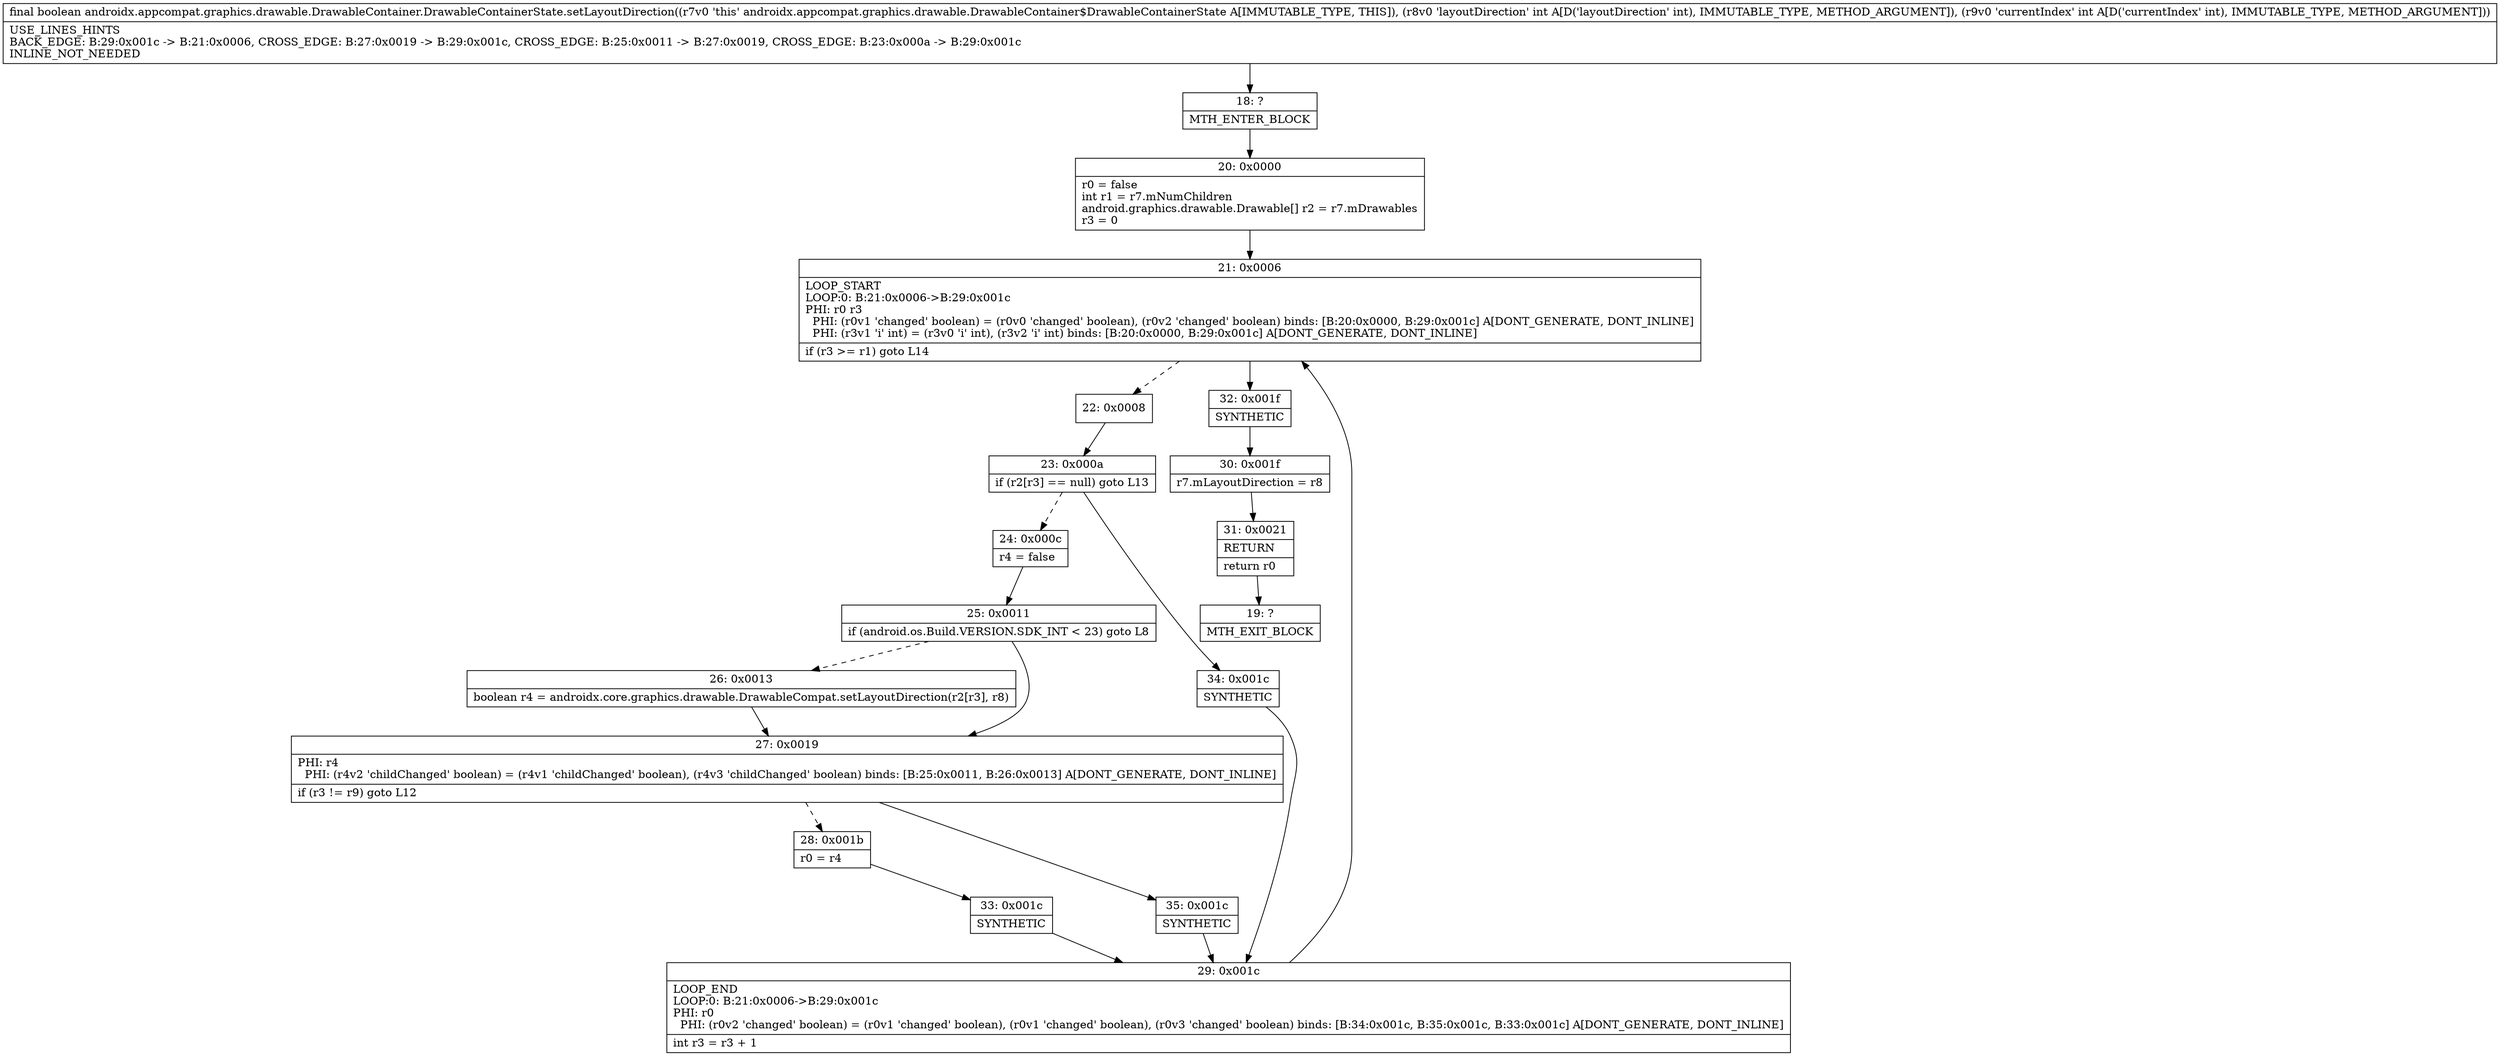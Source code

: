 digraph "CFG forandroidx.appcompat.graphics.drawable.DrawableContainer.DrawableContainerState.setLayoutDirection(II)Z" {
Node_18 [shape=record,label="{18\:\ ?|MTH_ENTER_BLOCK\l}"];
Node_20 [shape=record,label="{20\:\ 0x0000|r0 = false\lint r1 = r7.mNumChildren\landroid.graphics.drawable.Drawable[] r2 = r7.mDrawables\lr3 = 0\l}"];
Node_21 [shape=record,label="{21\:\ 0x0006|LOOP_START\lLOOP:0: B:21:0x0006\-\>B:29:0x001c\lPHI: r0 r3 \l  PHI: (r0v1 'changed' boolean) = (r0v0 'changed' boolean), (r0v2 'changed' boolean) binds: [B:20:0x0000, B:29:0x001c] A[DONT_GENERATE, DONT_INLINE]\l  PHI: (r3v1 'i' int) = (r3v0 'i' int), (r3v2 'i' int) binds: [B:20:0x0000, B:29:0x001c] A[DONT_GENERATE, DONT_INLINE]\l|if (r3 \>= r1) goto L14\l}"];
Node_22 [shape=record,label="{22\:\ 0x0008}"];
Node_23 [shape=record,label="{23\:\ 0x000a|if (r2[r3] == null) goto L13\l}"];
Node_24 [shape=record,label="{24\:\ 0x000c|r4 = false\l}"];
Node_25 [shape=record,label="{25\:\ 0x0011|if (android.os.Build.VERSION.SDK_INT \< 23) goto L8\l}"];
Node_26 [shape=record,label="{26\:\ 0x0013|boolean r4 = androidx.core.graphics.drawable.DrawableCompat.setLayoutDirection(r2[r3], r8)\l}"];
Node_27 [shape=record,label="{27\:\ 0x0019|PHI: r4 \l  PHI: (r4v2 'childChanged' boolean) = (r4v1 'childChanged' boolean), (r4v3 'childChanged' boolean) binds: [B:25:0x0011, B:26:0x0013] A[DONT_GENERATE, DONT_INLINE]\l|if (r3 != r9) goto L12\l}"];
Node_28 [shape=record,label="{28\:\ 0x001b|r0 = r4\l}"];
Node_33 [shape=record,label="{33\:\ 0x001c|SYNTHETIC\l}"];
Node_29 [shape=record,label="{29\:\ 0x001c|LOOP_END\lLOOP:0: B:21:0x0006\-\>B:29:0x001c\lPHI: r0 \l  PHI: (r0v2 'changed' boolean) = (r0v1 'changed' boolean), (r0v1 'changed' boolean), (r0v3 'changed' boolean) binds: [B:34:0x001c, B:35:0x001c, B:33:0x001c] A[DONT_GENERATE, DONT_INLINE]\l|int r3 = r3 + 1\l}"];
Node_35 [shape=record,label="{35\:\ 0x001c|SYNTHETIC\l}"];
Node_34 [shape=record,label="{34\:\ 0x001c|SYNTHETIC\l}"];
Node_32 [shape=record,label="{32\:\ 0x001f|SYNTHETIC\l}"];
Node_30 [shape=record,label="{30\:\ 0x001f|r7.mLayoutDirection = r8\l}"];
Node_31 [shape=record,label="{31\:\ 0x0021|RETURN\l|return r0\l}"];
Node_19 [shape=record,label="{19\:\ ?|MTH_EXIT_BLOCK\l}"];
MethodNode[shape=record,label="{final boolean androidx.appcompat.graphics.drawable.DrawableContainer.DrawableContainerState.setLayoutDirection((r7v0 'this' androidx.appcompat.graphics.drawable.DrawableContainer$DrawableContainerState A[IMMUTABLE_TYPE, THIS]), (r8v0 'layoutDirection' int A[D('layoutDirection' int), IMMUTABLE_TYPE, METHOD_ARGUMENT]), (r9v0 'currentIndex' int A[D('currentIndex' int), IMMUTABLE_TYPE, METHOD_ARGUMENT]))  | USE_LINES_HINTS\lBACK_EDGE: B:29:0x001c \-\> B:21:0x0006, CROSS_EDGE: B:27:0x0019 \-\> B:29:0x001c, CROSS_EDGE: B:25:0x0011 \-\> B:27:0x0019, CROSS_EDGE: B:23:0x000a \-\> B:29:0x001c\lINLINE_NOT_NEEDED\l}"];
MethodNode -> Node_18;Node_18 -> Node_20;
Node_20 -> Node_21;
Node_21 -> Node_22[style=dashed];
Node_21 -> Node_32;
Node_22 -> Node_23;
Node_23 -> Node_24[style=dashed];
Node_23 -> Node_34;
Node_24 -> Node_25;
Node_25 -> Node_26[style=dashed];
Node_25 -> Node_27;
Node_26 -> Node_27;
Node_27 -> Node_28[style=dashed];
Node_27 -> Node_35;
Node_28 -> Node_33;
Node_33 -> Node_29;
Node_29 -> Node_21;
Node_35 -> Node_29;
Node_34 -> Node_29;
Node_32 -> Node_30;
Node_30 -> Node_31;
Node_31 -> Node_19;
}

